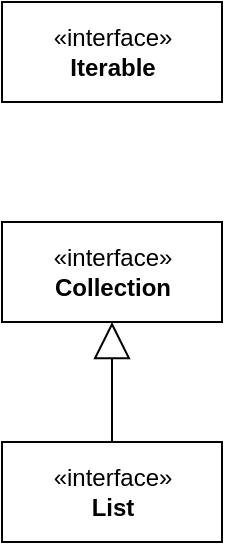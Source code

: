 <mxfile version="13.10.4" type="github">
  <diagram id="C5RBs43oDa-KdzZeNtuy" name="Page-1">
    <mxGraphModel dx="782" dy="437" grid="1" gridSize="10" guides="1" tooltips="1" connect="1" arrows="1" fold="1" page="1" pageScale="1" pageWidth="827" pageHeight="1169" math="0" shadow="0">
      <root>
        <mxCell id="WIyWlLk6GJQsqaUBKTNV-0" />
        <mxCell id="WIyWlLk6GJQsqaUBKTNV-1" parent="WIyWlLk6GJQsqaUBKTNV-0" />
        <mxCell id="QAKf1otfVfx2GIkovsNo-8" value="«interface»&lt;br&gt;&lt;b&gt;List&lt;/b&gt;" style="html=1;" vertex="1" parent="WIyWlLk6GJQsqaUBKTNV-1">
          <mxGeometry x="220" y="450" width="110" height="50" as="geometry" />
        </mxCell>
        <mxCell id="QAKf1otfVfx2GIkovsNo-10" value="«interface»&lt;br&gt;&lt;b&gt;Collection&lt;/b&gt;" style="html=1;" vertex="1" parent="WIyWlLk6GJQsqaUBKTNV-1">
          <mxGeometry x="220" y="340" width="110" height="50" as="geometry" />
        </mxCell>
        <mxCell id="QAKf1otfVfx2GIkovsNo-11" value="«interface»&lt;br&gt;&lt;b&gt;Iterable&lt;/b&gt;" style="html=1;" vertex="1" parent="WIyWlLk6GJQsqaUBKTNV-1">
          <mxGeometry x="220" y="230" width="110" height="50" as="geometry" />
        </mxCell>
        <mxCell id="QAKf1otfVfx2GIkovsNo-14" value="" style="endArrow=block;endSize=16;endFill=0;html=1;entryX=0.5;entryY=1;entryDx=0;entryDy=0;" edge="1" parent="WIyWlLk6GJQsqaUBKTNV-1" source="QAKf1otfVfx2GIkovsNo-8" target="QAKf1otfVfx2GIkovsNo-10">
          <mxGeometry width="160" relative="1" as="geometry">
            <mxPoint x="330" y="464.5" as="sourcePoint" />
            <mxPoint x="490" y="464.5" as="targetPoint" />
          </mxGeometry>
        </mxCell>
      </root>
    </mxGraphModel>
  </diagram>
</mxfile>
